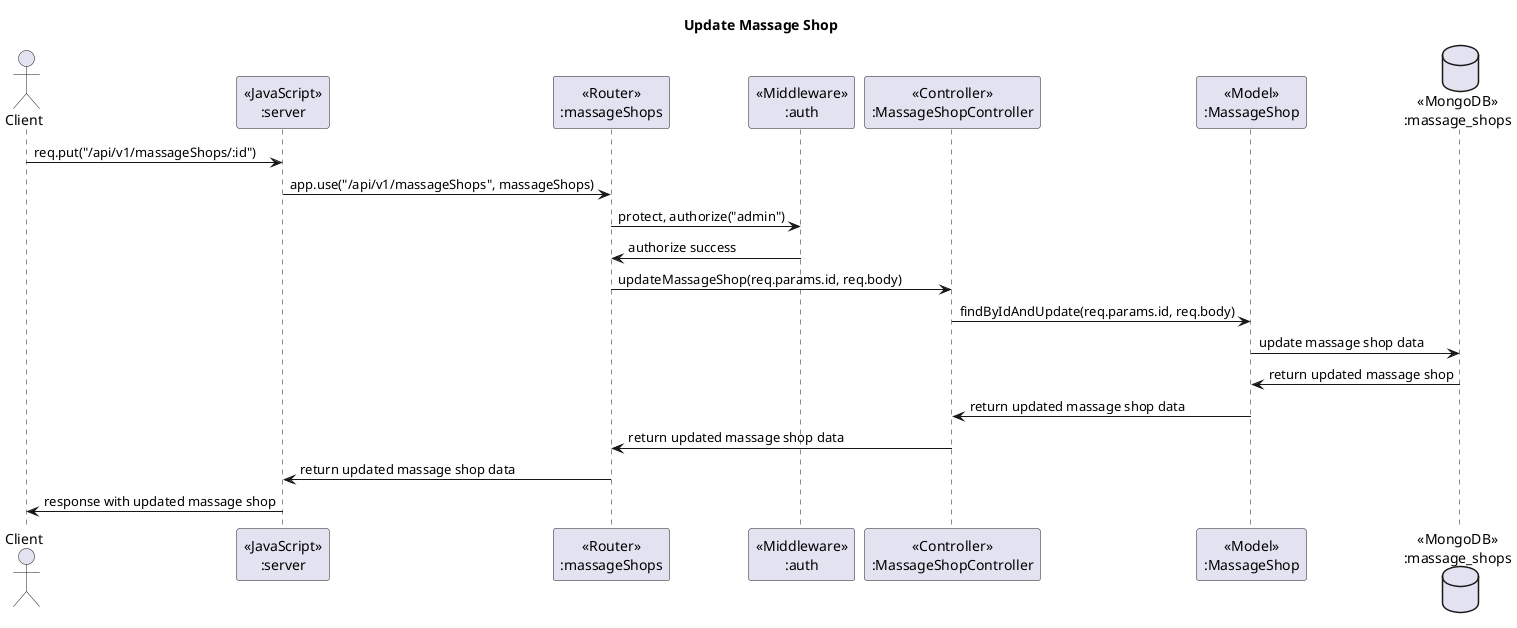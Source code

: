 @startuml
title Update Massage Shop

actor Client
participant "«JavaScript»\n:server" as Server
participant "«Router»\n:massageShops" as Router
participant "«Middleware»\n:auth" as Middleware
participant "«Controller»\n:MassageShopController" as Controller
participant "«Model»\n:MassageShop" as Model
database "«MongoDB»\n:massage_shops" as Database

Client -> Server: req.put("/api/v1/massageShops/:id")
Server -> Router: app.use("/api/v1/massageShops", massageShops)
Router -> Middleware: protect, authorize("admin")
Middleware -> Router: authorize success
Router -> Controller: updateMassageShop(req.params.id, req.body)
Controller -> Model: findByIdAndUpdate(req.params.id, req.body)
Model -> Database: update massage shop data
Database -> Model: return updated massage shop
Model -> Controller: return updated massage shop data
Controller -> Router: return updated massage shop data
Router -> Server: return updated massage shop data
Server -> Client: response with updated massage shop

@enduml
